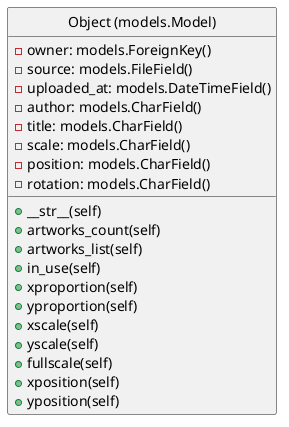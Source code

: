 @startuml

hide circle

class "Object (models.Model)" as C {
  {field} - owner: models.ForeignKey()
  {field} - source: models.FileField()
  {field} - uploaded_at: models.DateTimeField()
  {field} - author: models.CharField() 
  {field} - title: models.CharField()
  {field} - scale: models.CharField()
  {field} - position: models.CharField()
  {field} - rotation: models.CharField()
  {method} + __str__(self) 
  {method} + artworks_count(self)
  {method} + artworks_list(self)
  {method} + in_use(self) 
  {method} + xproportion(self)
  {method} + yproportion(self)
  {method} + xscale(self)
  {method} + yscale(self)
  {method} + fullscale(self)
  {method} + xposition(self)
  {method} + yposition(self)
}
 
@enduml


